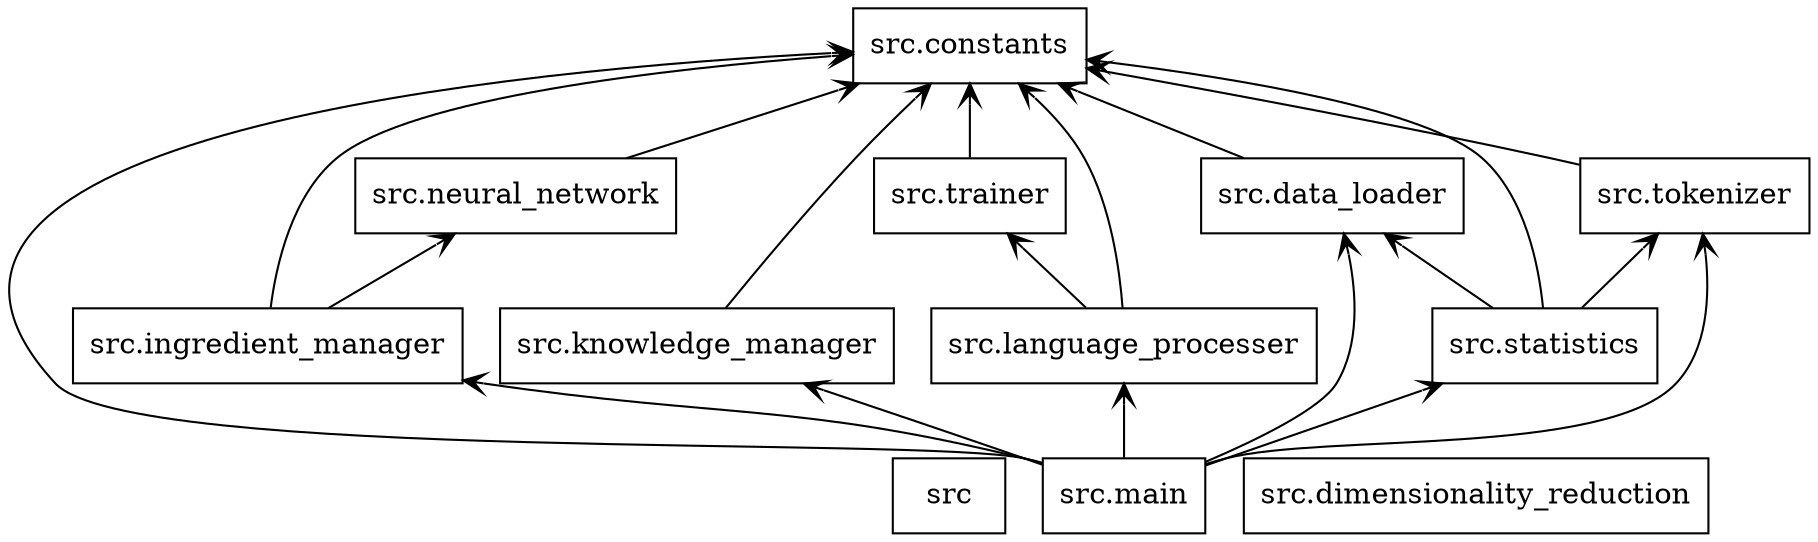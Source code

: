 digraph "packages" {
rankdir=BT
charset="utf-8"
"src" [color="black", label="src", shape="box", style="solid"];
"src.constants" [color="black", label="src.constants", shape="box", style="solid"];
"src.data_loader" [color="black", label="src.data_loader", shape="box", style="solid"];
"src.dimensionality_reduction" [color="black", label="src.dimensionality_reduction", shape="box", style="solid"];
"src.ingredient_manager" [color="black", label="src.ingredient_manager", shape="box", style="solid"];
"src.knowledge_manager" [color="black", label="src.knowledge_manager", shape="box", style="solid"];
"src.language_processer" [color="black", label="src.language_processer", shape="box", style="solid"];
"src.main" [color="black", label="src.main", shape="box", style="solid"];
"src.neural_network" [color="black", label="src.neural_network", shape="box", style="solid"];
"src.statistics" [color="black", label="src.statistics", shape="box", style="solid"];
"src.tokenizer" [color="black", label="src.tokenizer", shape="box", style="solid"];
"src.trainer" [color="black", label="src.trainer", shape="box", style="solid"];
"src.data_loader" -> "src.constants" [arrowhead="open", arrowtail="none"];
"src.ingredient_manager" -> "src.constants" [arrowhead="open", arrowtail="none"];
"src.ingredient_manager" -> "src.neural_network" [arrowhead="open", arrowtail="none"];
"src.knowledge_manager" -> "src.constants" [arrowhead="open", arrowtail="none"];
"src.language_processer" -> "src.constants" [arrowhead="open", arrowtail="none"];
"src.language_processer" -> "src.trainer" [arrowhead="open", arrowtail="none"];
"src.main" -> "src.constants" [arrowhead="open", arrowtail="none"];
"src.main" -> "src.data_loader" [arrowhead="open", arrowtail="none"];
"src.main" -> "src.ingredient_manager" [arrowhead="open", arrowtail="none"];
"src.main" -> "src.knowledge_manager" [arrowhead="open", arrowtail="none"];
"src.main" -> "src.language_processer" [arrowhead="open", arrowtail="none"];
"src.main" -> "src.statistics" [arrowhead="open", arrowtail="none"];
"src.main" -> "src.tokenizer" [arrowhead="open", arrowtail="none"];
"src.neural_network" -> "src.constants" [arrowhead="open", arrowtail="none"];
"src.statistics" -> "src.constants" [arrowhead="open", arrowtail="none"];
"src.statistics" -> "src.data_loader" [arrowhead="open", arrowtail="none"];
"src.statistics" -> "src.tokenizer" [arrowhead="open", arrowtail="none"];
"src.tokenizer" -> "src.constants" [arrowhead="open", arrowtail="none"];
"src.trainer" -> "src.constants" [arrowhead="open", arrowtail="none"];
}

